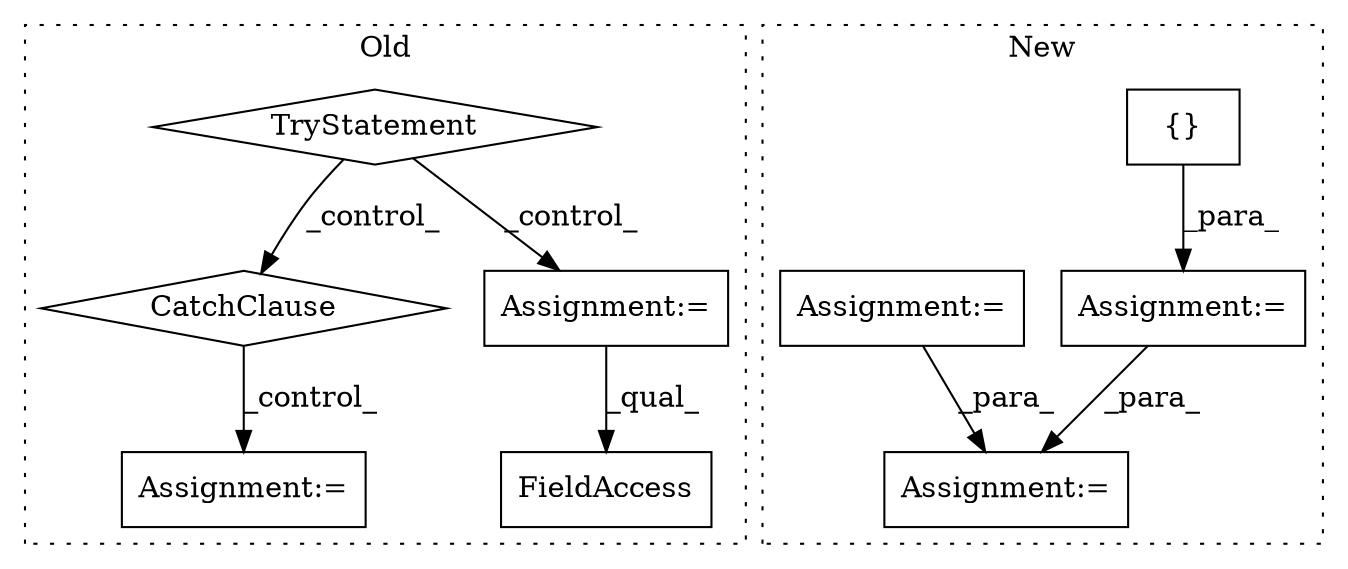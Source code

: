 digraph G {
subgraph cluster0 {
1 [label="CatchClause" a="12" s="16406,16440" l="11,2" shape="diamond"];
3 [label="TryStatement" a="54" s="16358" l="4" shape="diamond"];
5 [label="Assignment:=" a="7" s="16377" l="1" shape="box"];
8 [label="Assignment:=" a="7" s="16457" l="1" shape="box"];
9 [label="FieldAccess" a="22" s="16703" l="14" shape="box"];
label = "Old";
style="dotted";
}
subgraph cluster1 {
2 [label="{}" a="4" s="17102,17140" l="1,1" shape="box"];
4 [label="Assignment:=" a="7" s="17417" l="2" shape="box"];
6 [label="Assignment:=" a="7" s="17147,17233" l="53,2" shape="box"];
7 [label="Assignment:=" a="7" s="17089" l="1" shape="box"];
label = "New";
style="dotted";
}
1 -> 8 [label="_control_"];
2 -> 7 [label="_para_"];
3 -> 5 [label="_control_"];
3 -> 1 [label="_control_"];
5 -> 9 [label="_qual_"];
6 -> 4 [label="_para_"];
7 -> 4 [label="_para_"];
}